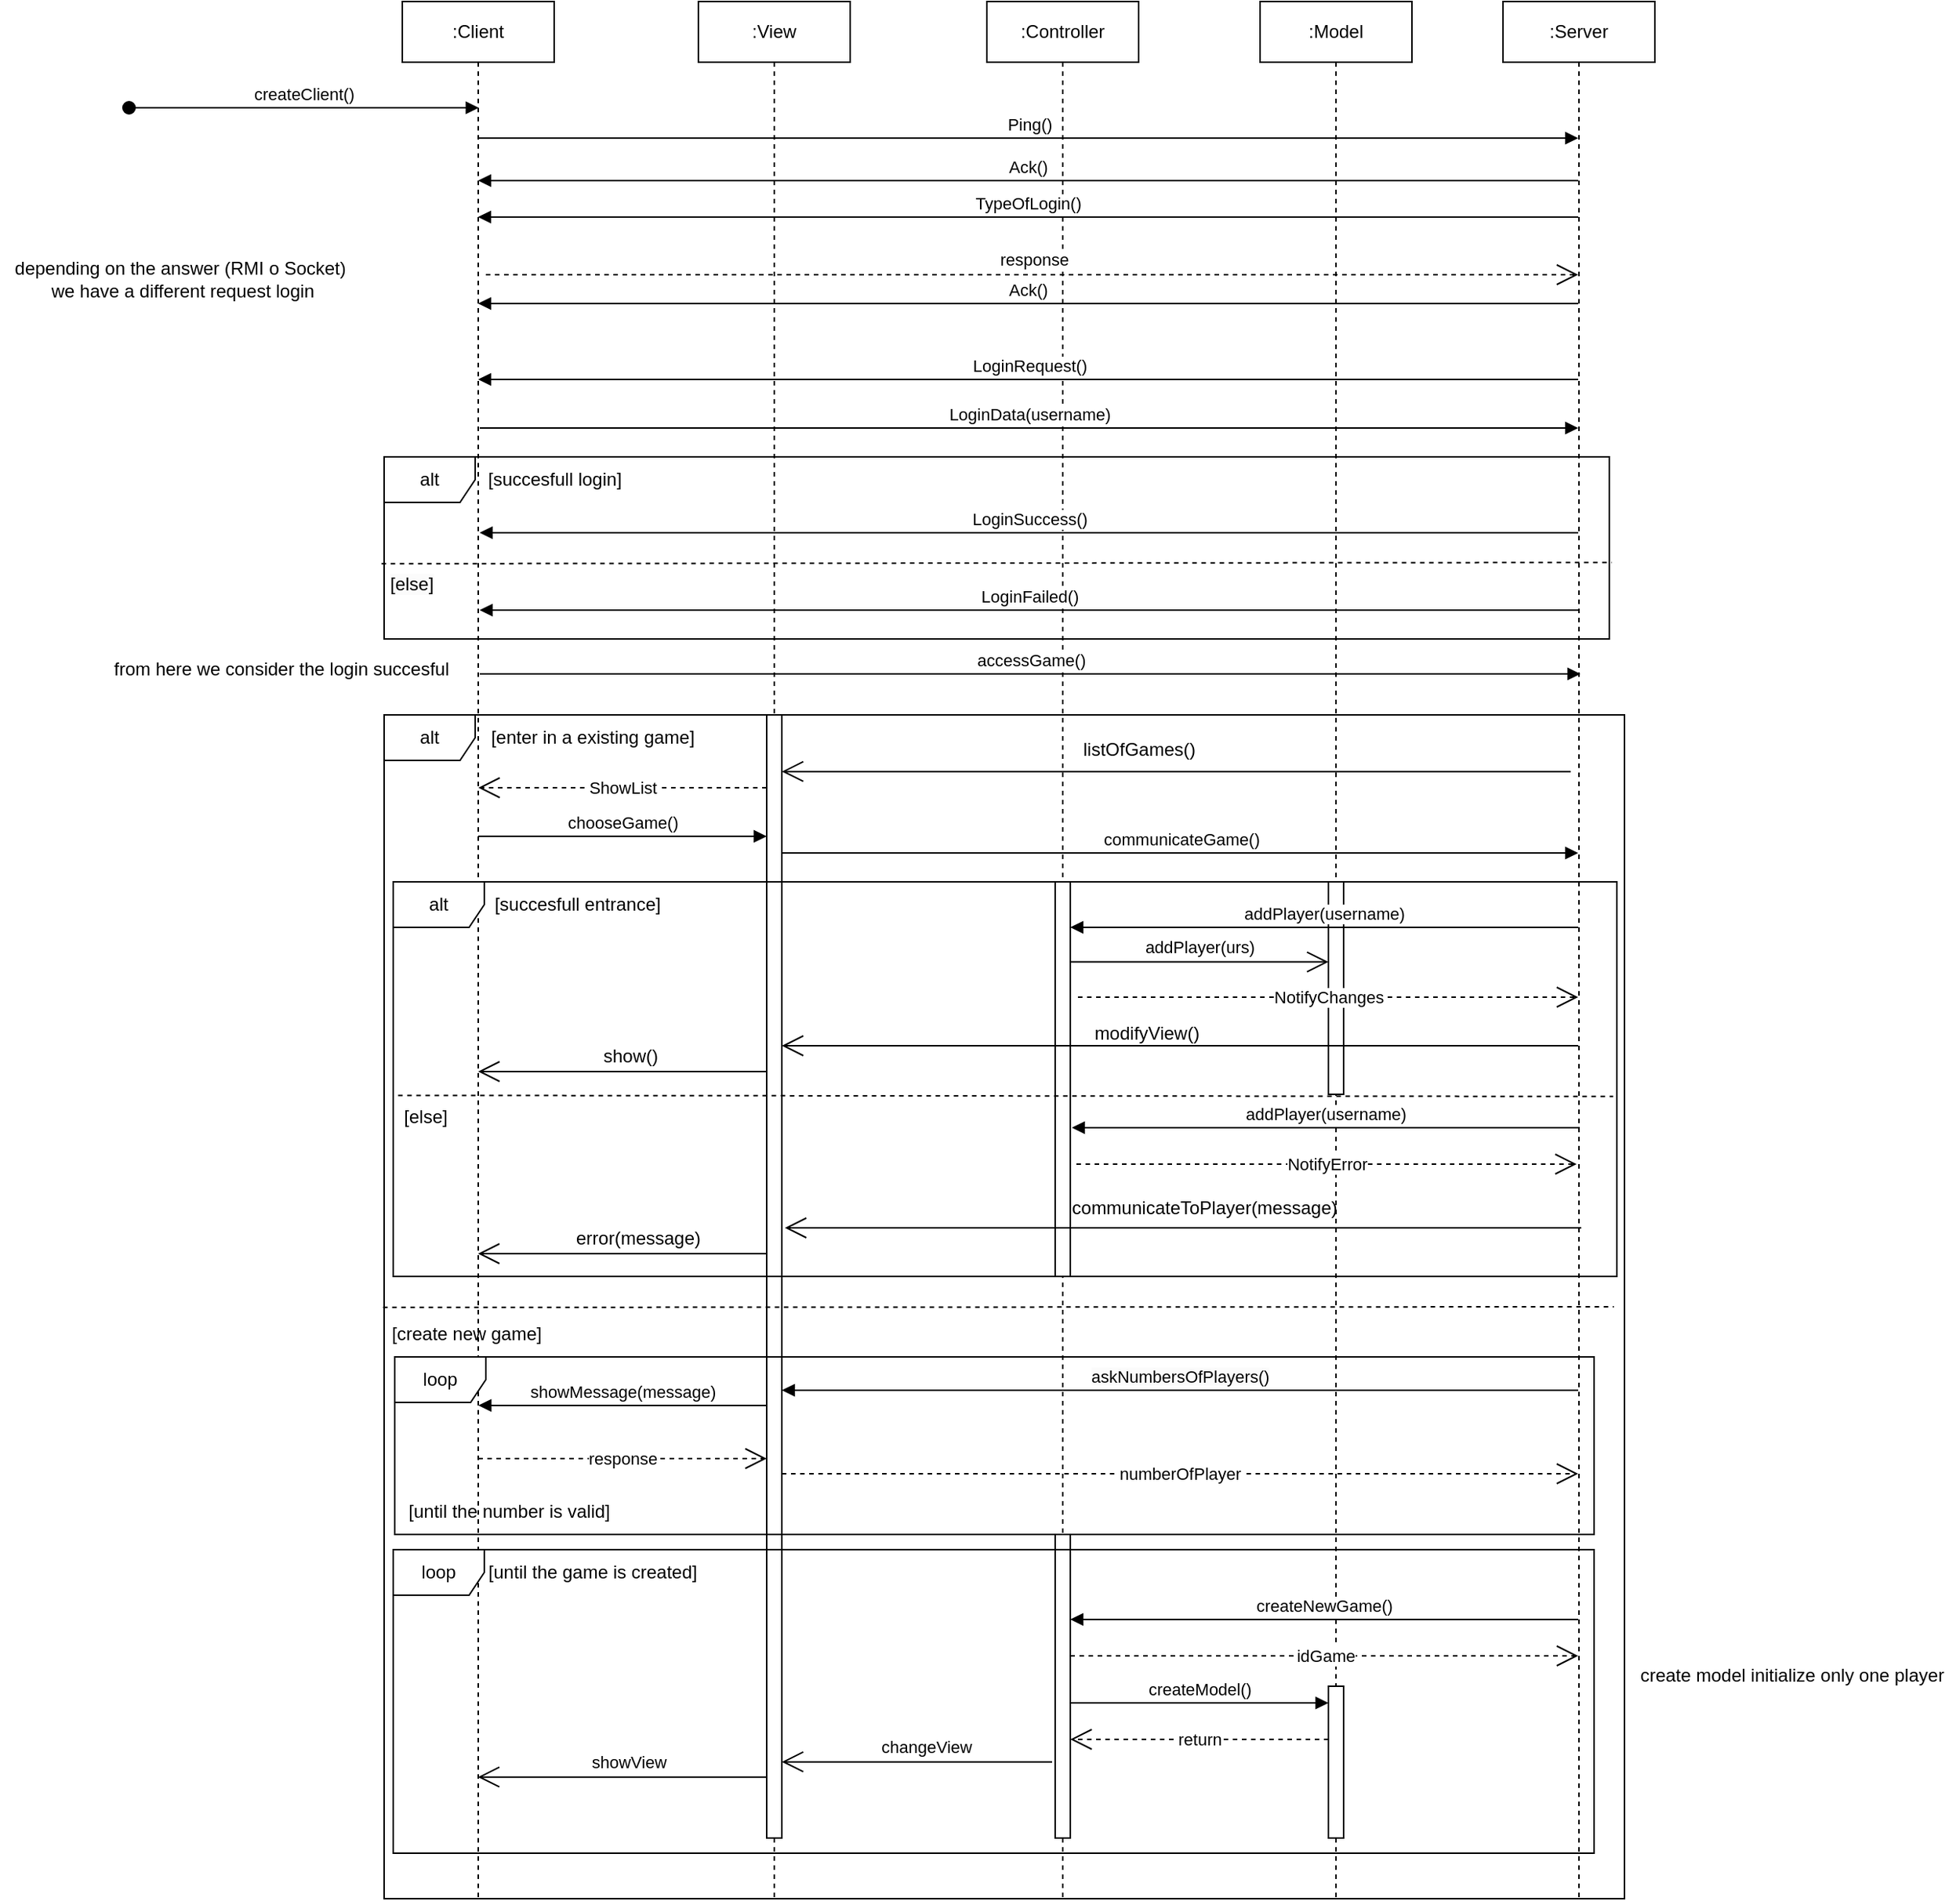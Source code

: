 <mxfile version="26.1.1">
  <diagram name="Page-1" id="2YBvvXClWsGukQMizWep">
    <mxGraphModel dx="2252" dy="1192" grid="1" gridSize="10" guides="1" tooltips="1" connect="1" arrows="1" fold="1" page="1" pageScale="1" pageWidth="850" pageHeight="1100" math="0" shadow="0">
      <root>
        <mxCell id="0" />
        <mxCell id="1" parent="0" />
        <mxCell id="rBuW9H_jq5mMNheMzDFq-9" value=":View&lt;span style=&quot;color: rgba(0, 0, 0, 0); font-family: monospace; font-size: 0px; text-align: start; text-wrap-mode: nowrap;&quot;&gt;%3CmxGraphModel%3E%3Croot%3E%3CmxCell%20id%3D%220%22%2F%3E%3CmxCell%20id%3D%221%22%20parent%3D%220%22%2F%3E%3CmxCell%20id%3D%222%22%20value%3D%22%3AObject%22%20style%3D%22shape%3DumlLifeline%3Bperimeter%3DlifelinePerimeter%3BwhiteSpace%3Dwrap%3Bhtml%3D1%3Bcontainer%3D0%3BdropTarget%3D0%3Bcollapsible%3D0%3BrecursiveResize%3D0%3BoutlineConnect%3D0%3BportConstraint%3Deastwest%3BnewEdgeStyle%3D%7B%26quot%3BedgeStyle%26quot%3B%3A%26quot%3BelbowEdgeStyle%26quot%3B%2C%26quot%3Belbow%26quot%3B%3A%26quot%3Bvertical%26quot%3B%2C%26quot%3Bcurved%26quot%3B%3A0%2C%26quot%3Brounded%26quot%3B%3A0%7D%3B%22%20vertex%3D%221%22%20parent%3D%221%22%3E%3CmxGeometry%20x%3D%22370%22%20y%3D%22120%22%20width%3D%22100%22%20height%3D%22300%22%20as%3D%22geometry%22%2F%3E%3C%2FmxCell%3E%3CmxCell%20id%3D%223%22%20value%3D%22%22%20style%3D%22html%3D1%3Bpoints%3D%5B%5D%3Bperimeter%3DorthogonalPerimeter%3BoutlineConnect%3D0%3BtargetShapes%3DumlLifeline%3BportConstraint%3Deastwest%3BnewEdgeStyle%3D%7B%26quot%3BedgeStyle%26quot%3B%3A%26quot%3BelbowEdgeStyle%26quot%3B%2C%26quot%3Belbow%26quot%3B%3A%26quot%3Bvertical%26quot%3B%2C%26quot%3Bcurved%26quot%3B%3A0%2C%26quot%3Brounded%26quot%3B%3A0%7D%3B%22%20vertex%3D%221%22%20parent%3D%222%22%3E%3CmxGeometry%20x%3D%2245%22%20y%3D%2270%22%20width%3D%2210%22%20height%3D%22190%22%20as%3D%22geometry%22%2F%3E%3C%2FmxCell%3E%3CmxCell%20id%3D%224%22%20value%3D%22dispatch%22%20style%3D%22html%3D1%3BverticalAlign%3Dbottom%3BstartArrow%3Doval%3BendArrow%3Dblock%3BstartSize%3D8%3BedgeStyle%3DelbowEdgeStyle%3Belbow%3Dvertical%3Bcurved%3D0%3Brounded%3D0%3B%22%20edge%3D%221%22%20parent%3D%222%22%20target%3D%223%22%3E%3CmxGeometry%20relative%3D%221%22%20as%3D%22geometry%22%3E%3CmxPoint%20x%3D%22-15%22%20y%3D%2270%22%20as%3D%22sourcePoint%22%2F%3E%3C%2FmxGeometry%3E%3C%2FmxCell%3E%3CmxCell%20id%3D%225%22%20value%3D%22%22%20style%3D%22html%3D1%3Bpoints%3D%5B%5D%3Bperimeter%3DorthogonalPerimeter%3BoutlineConnect%3D0%3BtargetShapes%3DumlLifeline%3BportConstraint%3Deastwest%3BnewEdgeStyle%3D%7B%26quot%3BedgeStyle%26quot%3B%3A%26quot%3BelbowEdgeStyle%26quot%3B%2C%26quot%3Belbow%26quot%3B%3A%26quot%3Bvertical%26quot%3B%2C%26quot%3Bcurved%26quot%3B%3A0%2C%26quot%3Brounded%26quot%3B%3A0%7D%3B%22%20vertex%3D%221%22%20parent%3D%222%22%3E%3CmxGeometry%20x%3D%2250%22%20y%3D%22120%22%20width%3D%2210%22%20height%3D%2280%22%20as%3D%22geometry%22%2F%3E%3C%2FmxCell%3E%3C%2Froot%3E%3C%2FmxGraphModel%3E&lt;/span&gt;" style="shape=umlLifeline;perimeter=lifelinePerimeter;whiteSpace=wrap;html=1;container=1;dropTarget=0;collapsible=0;recursiveResize=0;outlineConnect=0;portConstraint=eastwest;newEdgeStyle={&quot;curved&quot;:0,&quot;rounded&quot;:0};" parent="1" vertex="1">
          <mxGeometry x="570" y="110" width="100" height="1250" as="geometry" />
        </mxCell>
        <mxCell id="rBuW9H_jq5mMNheMzDFq-10" value=":Controller" style="shape=umlLifeline;perimeter=lifelinePerimeter;whiteSpace=wrap;html=1;container=1;dropTarget=0;collapsible=0;recursiveResize=0;outlineConnect=0;portConstraint=eastwest;newEdgeStyle={&quot;curved&quot;:0,&quot;rounded&quot;:0};" parent="1" vertex="1">
          <mxGeometry x="760" y="110" width="100" height="1250" as="geometry" />
        </mxCell>
        <mxCell id="rBuW9H_jq5mMNheMzDFq-12" value=":Model" style="shape=umlLifeline;perimeter=lifelinePerimeter;whiteSpace=wrap;html=1;container=1;dropTarget=0;collapsible=0;recursiveResize=0;outlineConnect=0;portConstraint=eastwest;newEdgeStyle={&quot;curved&quot;:0,&quot;rounded&quot;:0};" parent="1" vertex="1">
          <mxGeometry x="940" y="110" width="100" height="1250" as="geometry" />
        </mxCell>
        <mxCell id="uLrYTXcCRGbgXtRRE7eR-38" value="" style="html=1;points=[[0,0,0,0,5],[0,1,0,0,-5],[1,0,0,0,5],[1,1,0,0,-5]];perimeter=orthogonalPerimeter;outlineConnect=0;targetShapes=umlLifeline;portConstraint=eastwest;newEdgeStyle={&quot;curved&quot;:0,&quot;rounded&quot;:0};" vertex="1" parent="rBuW9H_jq5mMNheMzDFq-12">
          <mxGeometry x="45" y="580" width="10" height="140" as="geometry" />
        </mxCell>
        <mxCell id="uLrYTXcCRGbgXtRRE7eR-82" value="" style="html=1;points=[[0,0,0,0,5],[0,1,0,0,-5],[1,0,0,0,5],[1,1,0,0,-5]];perimeter=orthogonalPerimeter;outlineConnect=0;targetShapes=umlLifeline;portConstraint=eastwest;newEdgeStyle={&quot;curved&quot;:0,&quot;rounded&quot;:0};" vertex="1" parent="rBuW9H_jq5mMNheMzDFq-12">
          <mxGeometry x="45" y="1110" width="10" height="100" as="geometry" />
        </mxCell>
        <mxCell id="rBuW9H_jq5mMNheMzDFq-13" value="createClient()" style="html=1;verticalAlign=bottom;startArrow=oval;startFill=1;endArrow=block;startSize=8;curved=0;rounded=0;" parent="1" edge="1">
          <mxGeometry x="-0.001" width="60" relative="1" as="geometry">
            <mxPoint x="194.997" y="180" as="sourcePoint" />
            <mxPoint x="425.33" y="180" as="targetPoint" />
            <mxPoint as="offset" />
          </mxGeometry>
        </mxCell>
        <mxCell id="uLrYTXcCRGbgXtRRE7eR-1" value=":Server" style="shape=umlLifeline;perimeter=lifelinePerimeter;whiteSpace=wrap;html=1;container=1;dropTarget=0;collapsible=0;recursiveResize=0;outlineConnect=0;portConstraint=eastwest;newEdgeStyle={&quot;curved&quot;:0,&quot;rounded&quot;:0};" vertex="1" parent="1">
          <mxGeometry x="1100" y="110" width="100" height="1250" as="geometry" />
        </mxCell>
        <mxCell id="uLrYTXcCRGbgXtRRE7eR-2" value=":Client" style="shape=umlLifeline;perimeter=lifelinePerimeter;whiteSpace=wrap;html=1;container=1;dropTarget=0;collapsible=0;recursiveResize=0;outlineConnect=0;portConstraint=eastwest;newEdgeStyle={&quot;curved&quot;:0,&quot;rounded&quot;:0};" vertex="1" parent="1">
          <mxGeometry x="375" y="110" width="100" height="1250" as="geometry" />
        </mxCell>
        <mxCell id="uLrYTXcCRGbgXtRRE7eR-3" value="Ping()" style="html=1;verticalAlign=bottom;endArrow=block;curved=0;rounded=0;" edge="1" parent="1" target="uLrYTXcCRGbgXtRRE7eR-1">
          <mxGeometry width="80" relative="1" as="geometry">
            <mxPoint x="425" y="200" as="sourcePoint" />
            <mxPoint x="649.5" y="200" as="targetPoint" />
          </mxGeometry>
        </mxCell>
        <mxCell id="uLrYTXcCRGbgXtRRE7eR-5" value="Ack()" style="html=1;verticalAlign=bottom;endArrow=block;curved=0;rounded=0;" edge="1" parent="1" source="uLrYTXcCRGbgXtRRE7eR-1">
          <mxGeometry width="80" relative="1" as="geometry">
            <mxPoint x="649.5" y="228.0" as="sourcePoint" />
            <mxPoint x="424.944" y="228.0" as="targetPoint" />
          </mxGeometry>
        </mxCell>
        <mxCell id="uLrYTXcCRGbgXtRRE7eR-6" value="LoginRequest()" style="html=1;verticalAlign=bottom;endArrow=block;curved=0;rounded=0;" edge="1" parent="1" source="uLrYTXcCRGbgXtRRE7eR-1">
          <mxGeometry x="-0.001" width="80" relative="1" as="geometry">
            <mxPoint x="649.5" y="359.0" as="sourcePoint" />
            <mxPoint x="424.944" y="359.0" as="targetPoint" />
            <mxPoint as="offset" />
          </mxGeometry>
        </mxCell>
        <mxCell id="uLrYTXcCRGbgXtRRE7eR-8" value="TypeOfLogin()" style="html=1;verticalAlign=bottom;endArrow=block;curved=0;rounded=0;" edge="1" parent="1" source="uLrYTXcCRGbgXtRRE7eR-1">
          <mxGeometry width="80" relative="1" as="geometry">
            <mxPoint x="649.5" y="252" as="sourcePoint" />
            <mxPoint x="424.875" y="252" as="targetPoint" />
          </mxGeometry>
        </mxCell>
        <mxCell id="uLrYTXcCRGbgXtRRE7eR-9" value="response" style="endArrow=open;endSize=12;dashed=1;html=1;rounded=0;" edge="1" parent="1" target="uLrYTXcCRGbgXtRRE7eR-1">
          <mxGeometry x="0.002" y="10" width="160" relative="1" as="geometry">
            <mxPoint x="430" y="290" as="sourcePoint" />
            <mxPoint x="590" y="290" as="targetPoint" />
            <mxPoint as="offset" />
          </mxGeometry>
        </mxCell>
        <mxCell id="uLrYTXcCRGbgXtRRE7eR-11" value="depending on the answer (RMI o Socket)&amp;nbsp;&lt;div&gt;we have a different request login&lt;/div&gt;" style="text;html=1;align=center;verticalAlign=middle;resizable=0;points=[];autosize=1;strokeColor=none;fillColor=none;" vertex="1" parent="1">
          <mxGeometry x="110" y="273" width="240" height="40" as="geometry" />
        </mxCell>
        <mxCell id="uLrYTXcCRGbgXtRRE7eR-12" value="Ack()" style="html=1;verticalAlign=bottom;endArrow=block;curved=0;rounded=0;" edge="1" parent="1" source="uLrYTXcCRGbgXtRRE7eR-1">
          <mxGeometry width="80" relative="1" as="geometry">
            <mxPoint x="649.5" y="309.0" as="sourcePoint" />
            <mxPoint x="424.944" y="309.0" as="targetPoint" />
          </mxGeometry>
        </mxCell>
        <mxCell id="uLrYTXcCRGbgXtRRE7eR-13" value="LoginData(username)" style="html=1;verticalAlign=bottom;endArrow=block;curved=0;rounded=0;" edge="1" parent="1" target="uLrYTXcCRGbgXtRRE7eR-1">
          <mxGeometry width="80" relative="1" as="geometry">
            <mxPoint x="426" y="391" as="sourcePoint" />
            <mxPoint x="650.5" y="391" as="targetPoint" />
          </mxGeometry>
        </mxCell>
        <mxCell id="uLrYTXcCRGbgXtRRE7eR-14" value="alt" style="shape=umlFrame;whiteSpace=wrap;html=1;pointerEvents=0;" vertex="1" parent="1">
          <mxGeometry x="363" y="410" width="807" height="120" as="geometry" />
        </mxCell>
        <mxCell id="uLrYTXcCRGbgXtRRE7eR-15" value="[succesfull login]" style="text;html=1;align=center;verticalAlign=middle;resizable=0;points=[];autosize=1;strokeColor=none;fillColor=none;" vertex="1" parent="1">
          <mxGeometry x="420" y="410" width="110" height="30" as="geometry" />
        </mxCell>
        <mxCell id="uLrYTXcCRGbgXtRRE7eR-16" value="LoginSuccess()" style="html=1;verticalAlign=bottom;endArrow=block;curved=0;rounded=0;" edge="1" parent="1" source="uLrYTXcCRGbgXtRRE7eR-1">
          <mxGeometry x="-0.001" width="80" relative="1" as="geometry">
            <mxPoint x="650.5" y="460.0" as="sourcePoint" />
            <mxPoint x="425.944" y="460.0" as="targetPoint" />
            <mxPoint as="offset" />
          </mxGeometry>
        </mxCell>
        <mxCell id="uLrYTXcCRGbgXtRRE7eR-20" value="" style="endArrow=none;dashed=1;html=1;rounded=0;exitX=-0.005;exitY=0.382;exitDx=0;exitDy=0;exitPerimeter=0;entryX=1.002;entryY=0.58;entryDx=0;entryDy=0;entryPerimeter=0;" edge="1" parent="1" target="uLrYTXcCRGbgXtRRE7eR-14">
          <mxGeometry width="50" height="50" relative="1" as="geometry">
            <mxPoint x="361.3" y="480.4" as="sourcePoint" />
            <mxPoint x="701.3" y="479" as="targetPoint" />
          </mxGeometry>
        </mxCell>
        <mxCell id="uLrYTXcCRGbgXtRRE7eR-21" value="&lt;span style=&quot;color: rgb(0, 0, 0); font-family: Helvetica; font-size: 12px; font-style: normal; font-variant-ligatures: normal; font-variant-caps: normal; font-weight: 400; letter-spacing: normal; orphans: 2; text-align: center; text-indent: 0px; text-transform: none; widows: 2; word-spacing: 0px; -webkit-text-stroke-width: 0px; white-space: nowrap; background-color: rgb(251, 251, 251); text-decoration-thickness: initial; text-decoration-style: initial; text-decoration-color: initial; float: none; display: inline !important;&quot;&gt;[else]&lt;/span&gt;" style="text;whiteSpace=wrap;html=1;" vertex="1" parent="1">
          <mxGeometry x="365" y="480" width="120" height="40" as="geometry" />
        </mxCell>
        <mxCell id="uLrYTXcCRGbgXtRRE7eR-22" value="LoginFailed()" style="html=1;verticalAlign=bottom;endArrow=block;curved=0;rounded=0;" edge="1" parent="1" source="uLrYTXcCRGbgXtRRE7eR-1">
          <mxGeometry x="-0.001" width="80" relative="1" as="geometry">
            <mxPoint x="650.5" y="511.0" as="sourcePoint" />
            <mxPoint x="425.944" y="511.0" as="targetPoint" />
            <mxPoint as="offset" />
          </mxGeometry>
        </mxCell>
        <mxCell id="uLrYTXcCRGbgXtRRE7eR-23" value="from here we consider the login succesful" style="text;html=1;align=center;verticalAlign=middle;resizable=0;points=[];autosize=1;strokeColor=none;fillColor=none;" vertex="1" parent="1">
          <mxGeometry x="175" y="535" width="240" height="30" as="geometry" />
        </mxCell>
        <mxCell id="uLrYTXcCRGbgXtRRE7eR-25" value="alt" style="shape=umlFrame;whiteSpace=wrap;html=1;pointerEvents=0;" vertex="1" parent="1">
          <mxGeometry x="363" y="580" width="817" height="780" as="geometry" />
        </mxCell>
        <mxCell id="uLrYTXcCRGbgXtRRE7eR-26" value="[enter in a existing game]" style="text;html=1;align=center;verticalAlign=middle;resizable=0;points=[];autosize=1;strokeColor=none;fillColor=none;" vertex="1" parent="1">
          <mxGeometry x="420" y="580" width="160" height="30" as="geometry" />
        </mxCell>
        <mxCell id="uLrYTXcCRGbgXtRRE7eR-27" value="accessGame()" style="html=1;verticalAlign=bottom;endArrow=block;curved=0;rounded=0;" edge="1" parent="1">
          <mxGeometry width="80" relative="1" as="geometry">
            <mxPoint x="426" y="553" as="sourcePoint" />
            <mxPoint x="1151" y="553" as="targetPoint" />
          </mxGeometry>
        </mxCell>
        <mxCell id="uLrYTXcCRGbgXtRRE7eR-29" value="" style="endArrow=open;endFill=1;endSize=12;html=1;rounded=0;" edge="1" parent="1" target="uLrYTXcCRGbgXtRRE7eR-31">
          <mxGeometry width="160" relative="1" as="geometry">
            <mxPoint x="1144.61" y="617.33" as="sourcePoint" />
            <mxPoint x="615.004" y="617.33" as="targetPoint" />
          </mxGeometry>
        </mxCell>
        <mxCell id="uLrYTXcCRGbgXtRRE7eR-30" value="listOfGames()" style="text;html=1;align=center;verticalAlign=middle;resizable=0;points=[];autosize=1;strokeColor=none;fillColor=none;" vertex="1" parent="1">
          <mxGeometry x="810" y="588" width="100" height="30" as="geometry" />
        </mxCell>
        <mxCell id="uLrYTXcCRGbgXtRRE7eR-31" value="" style="html=1;points=[[0,0,0,0,5],[0,1,0,0,-5],[1,0,0,0,5],[1,1,0,0,-5]];perimeter=orthogonalPerimeter;outlineConnect=0;targetShapes=umlLifeline;portConstraint=eastwest;newEdgeStyle={&quot;curved&quot;:0,&quot;rounded&quot;:0};" vertex="1" parent="1">
          <mxGeometry x="615" y="580" width="10" height="740" as="geometry" />
        </mxCell>
        <mxCell id="uLrYTXcCRGbgXtRRE7eR-33" value="ShowList" style="endArrow=open;endSize=12;dashed=1;html=1;rounded=0;" edge="1" parent="1" source="uLrYTXcCRGbgXtRRE7eR-31">
          <mxGeometry width="160" relative="1" as="geometry">
            <mxPoint x="470" y="628" as="sourcePoint" />
            <mxPoint x="425.065" y="628" as="targetPoint" />
          </mxGeometry>
        </mxCell>
        <mxCell id="uLrYTXcCRGbgXtRRE7eR-34" value="chooseGame()" style="html=1;verticalAlign=bottom;endArrow=block;curved=0;rounded=0;" edge="1" parent="1">
          <mxGeometry width="80" relative="1" as="geometry">
            <mxPoint x="425.024" y="660" as="sourcePoint" />
            <mxPoint x="615" y="660" as="targetPoint" />
          </mxGeometry>
        </mxCell>
        <mxCell id="uLrYTXcCRGbgXtRRE7eR-35" value="communicateGame()" style="html=1;verticalAlign=bottom;endArrow=block;curved=0;rounded=0;" edge="1" parent="1">
          <mxGeometry width="80" relative="1" as="geometry">
            <mxPoint x="625" y="671" as="sourcePoint" />
            <mxPoint x="1149.5" y="671" as="targetPoint" />
          </mxGeometry>
        </mxCell>
        <mxCell id="uLrYTXcCRGbgXtRRE7eR-36" value="alt" style="shape=umlFrame;whiteSpace=wrap;html=1;pointerEvents=0;" vertex="1" parent="1">
          <mxGeometry x="369" y="690" width="806" height="260" as="geometry" />
        </mxCell>
        <mxCell id="uLrYTXcCRGbgXtRRE7eR-37" value="[succesfull entrance]" style="text;html=1;align=center;verticalAlign=middle;resizable=0;points=[];autosize=1;strokeColor=none;fillColor=none;" vertex="1" parent="1">
          <mxGeometry x="425" y="690" width="130" height="30" as="geometry" />
        </mxCell>
        <mxCell id="uLrYTXcCRGbgXtRRE7eR-39" value="addPlayer(username)" style="html=1;verticalAlign=bottom;endArrow=block;curved=0;rounded=0;" edge="1" parent="1" target="uLrYTXcCRGbgXtRRE7eR-41">
          <mxGeometry width="80" relative="1" as="geometry">
            <mxPoint x="1149.5" y="720" as="sourcePoint" />
            <mxPoint x="995" y="720" as="targetPoint" />
          </mxGeometry>
        </mxCell>
        <mxCell id="uLrYTXcCRGbgXtRRE7eR-41" value="" style="html=1;points=[[0,0,0,0,5],[0,1,0,0,-5],[1,0,0,0,5],[1,1,0,0,-5]];perimeter=orthogonalPerimeter;outlineConnect=0;targetShapes=umlLifeline;portConstraint=eastwest;newEdgeStyle={&quot;curved&quot;:0,&quot;rounded&quot;:0};" vertex="1" parent="1">
          <mxGeometry x="805" y="690" width="10" height="260" as="geometry" />
        </mxCell>
        <mxCell id="uLrYTXcCRGbgXtRRE7eR-43" value="" style="endArrow=open;endFill=1;endSize=12;html=1;rounded=0;" edge="1" parent="1">
          <mxGeometry width="160" relative="1" as="geometry">
            <mxPoint x="815" y="742.8" as="sourcePoint" />
            <mxPoint x="985" y="742.8" as="targetPoint" />
          </mxGeometry>
        </mxCell>
        <mxCell id="uLrYTXcCRGbgXtRRE7eR-44" value="&lt;font style=&quot;font-size: 11px;&quot;&gt;addPlayer(urs)&lt;/font&gt;" style="text;html=1;align=center;verticalAlign=middle;resizable=0;points=[];autosize=1;strokeColor=none;fillColor=none;" vertex="1" parent="1">
          <mxGeometry x="850" y="718" width="100" height="30" as="geometry" />
        </mxCell>
        <mxCell id="uLrYTXcCRGbgXtRRE7eR-45" value="NotifyChanges" style="endArrow=open;endSize=12;dashed=1;html=1;rounded=0;" edge="1" parent="1">
          <mxGeometry width="160" relative="1" as="geometry">
            <mxPoint x="820" y="766" as="sourcePoint" />
            <mxPoint x="1149.5" y="766" as="targetPoint" />
          </mxGeometry>
        </mxCell>
        <mxCell id="uLrYTXcCRGbgXtRRE7eR-46" value="" style="endArrow=open;endFill=1;endSize=12;html=1;rounded=0;" edge="1" parent="1">
          <mxGeometry width="160" relative="1" as="geometry">
            <mxPoint x="1149.5" y="798" as="sourcePoint" />
            <mxPoint x="625.0" y="798" as="targetPoint" />
          </mxGeometry>
        </mxCell>
        <mxCell id="uLrYTXcCRGbgXtRRE7eR-47" value="modifyView()" style="text;html=1;align=center;verticalAlign=middle;resizable=0;points=[];autosize=1;strokeColor=none;fillColor=none;" vertex="1" parent="1">
          <mxGeometry x="820" y="775" width="90" height="30" as="geometry" />
        </mxCell>
        <mxCell id="uLrYTXcCRGbgXtRRE7eR-48" value="" style="endArrow=open;endFill=1;endSize=12;html=1;rounded=0;" edge="1" parent="1">
          <mxGeometry width="160" relative="1" as="geometry">
            <mxPoint x="615.0" y="815" as="sourcePoint" />
            <mxPoint x="424.959" y="815" as="targetPoint" />
          </mxGeometry>
        </mxCell>
        <mxCell id="uLrYTXcCRGbgXtRRE7eR-49" value="show()" style="text;html=1;align=center;verticalAlign=middle;resizable=0;points=[];autosize=1;strokeColor=none;fillColor=none;" vertex="1" parent="1">
          <mxGeometry x="495" y="790" width="60" height="30" as="geometry" />
        </mxCell>
        <mxCell id="uLrYTXcCRGbgXtRRE7eR-50" value="" style="endArrow=none;dashed=1;html=1;rounded=0;exitX=0.004;exitY=0.458;exitDx=0;exitDy=0;exitPerimeter=0;entryX=0.997;entryY=0.46;entryDx=0;entryDy=0;entryPerimeter=0;" edge="1" parent="1">
          <mxGeometry width="50" height="50" relative="1" as="geometry">
            <mxPoint x="372.224" y="830.72" as="sourcePoint" />
            <mxPoint x="1172.582" y="831.4" as="targetPoint" />
          </mxGeometry>
        </mxCell>
        <mxCell id="uLrYTXcCRGbgXtRRE7eR-51" value="[else]" style="text;html=1;align=center;verticalAlign=middle;resizable=0;points=[];autosize=1;strokeColor=none;fillColor=none;" vertex="1" parent="1">
          <mxGeometry x="365" y="830" width="50" height="30" as="geometry" />
        </mxCell>
        <mxCell id="uLrYTXcCRGbgXtRRE7eR-52" value="addPlayer(username)" style="html=1;verticalAlign=bottom;endArrow=block;curved=0;rounded=0;" edge="1" parent="1">
          <mxGeometry width="80" relative="1" as="geometry">
            <mxPoint x="1150.5" y="852" as="sourcePoint" />
            <mxPoint x="816" y="852" as="targetPoint" />
          </mxGeometry>
        </mxCell>
        <mxCell id="uLrYTXcCRGbgXtRRE7eR-54" value="NotifyError" style="endArrow=open;endSize=12;dashed=1;html=1;rounded=0;" edge="1" parent="1">
          <mxGeometry width="160" relative="1" as="geometry">
            <mxPoint x="819" y="876" as="sourcePoint" />
            <mxPoint x="1148.5" y="876" as="targetPoint" />
          </mxGeometry>
        </mxCell>
        <mxCell id="uLrYTXcCRGbgXtRRE7eR-55" value="" style="endArrow=open;endFill=1;endSize=12;html=1;rounded=0;" edge="1" parent="1">
          <mxGeometry width="160" relative="1" as="geometry">
            <mxPoint x="1151.5" y="918" as="sourcePoint" />
            <mxPoint x="627.0" y="918" as="targetPoint" />
          </mxGeometry>
        </mxCell>
        <mxCell id="uLrYTXcCRGbgXtRRE7eR-56" value="communicateToPlayer(message)" style="text;html=1;align=center;verticalAlign=middle;resizable=0;points=[];autosize=1;strokeColor=none;fillColor=none;" vertex="1" parent="1">
          <mxGeometry x="803" y="890" width="200" height="30" as="geometry" />
        </mxCell>
        <mxCell id="uLrYTXcCRGbgXtRRE7eR-57" value="" style="endArrow=open;endFill=1;endSize=12;html=1;rounded=0;" edge="1" parent="1">
          <mxGeometry width="160" relative="1" as="geometry">
            <mxPoint x="615" y="935" as="sourcePoint" />
            <mxPoint x="424.875" y="935" as="targetPoint" />
          </mxGeometry>
        </mxCell>
        <mxCell id="uLrYTXcCRGbgXtRRE7eR-58" value="error(message)" style="text;html=1;align=center;verticalAlign=middle;resizable=0;points=[];autosize=1;strokeColor=none;fillColor=none;" vertex="1" parent="1">
          <mxGeometry x="475" y="910" width="110" height="30" as="geometry" />
        </mxCell>
        <mxCell id="uLrYTXcCRGbgXtRRE7eR-61" value="" style="endArrow=none;dashed=1;html=1;rounded=0;exitX=-0.005;exitY=0.382;exitDx=0;exitDy=0;exitPerimeter=0;entryX=1.002;entryY=0.58;entryDx=0;entryDy=0;entryPerimeter=0;" edge="1" parent="1">
          <mxGeometry width="50" height="50" relative="1" as="geometry">
            <mxPoint x="362.3" y="970.4" as="sourcePoint" />
            <mxPoint x="1173" y="970" as="targetPoint" />
          </mxGeometry>
        </mxCell>
        <mxCell id="uLrYTXcCRGbgXtRRE7eR-62" value="[create new game]" style="text;html=1;align=center;verticalAlign=middle;resizable=0;points=[];autosize=1;strokeColor=none;fillColor=none;" vertex="1" parent="1">
          <mxGeometry x="357" y="973" width="120" height="30" as="geometry" />
        </mxCell>
        <mxCell id="uLrYTXcCRGbgXtRRE7eR-70" value="&lt;span style=&quot;background-color: rgb(251, 251, 251);&quot;&gt;&lt;font style=&quot;font-size: 11px;&quot;&gt;askNumbersOfPlayers()&lt;/font&gt;&lt;/span&gt;" style="html=1;verticalAlign=bottom;endArrow=block;curved=0;rounded=0;" edge="1" parent="1">
          <mxGeometry width="80" relative="1" as="geometry">
            <mxPoint x="1149.5" y="1025" as="sourcePoint" />
            <mxPoint x="625" y="1025" as="targetPoint" />
          </mxGeometry>
        </mxCell>
        <mxCell id="uLrYTXcCRGbgXtRRE7eR-72" value="showMessage(message)" style="html=1;verticalAlign=bottom;endArrow=block;curved=0;rounded=0;" edge="1" parent="1">
          <mxGeometry width="80" relative="1" as="geometry">
            <mxPoint x="615" y="1035" as="sourcePoint" />
            <mxPoint x="425.123" y="1035" as="targetPoint" />
          </mxGeometry>
        </mxCell>
        <mxCell id="uLrYTXcCRGbgXtRRE7eR-74" value="response" style="endArrow=open;endSize=12;dashed=1;html=1;rounded=0;" edge="1" parent="1" target="uLrYTXcCRGbgXtRRE7eR-31">
          <mxGeometry width="160" relative="1" as="geometry">
            <mxPoint x="425" y="1070" as="sourcePoint" />
            <mxPoint x="585" y="1070" as="targetPoint" />
          </mxGeometry>
        </mxCell>
        <mxCell id="uLrYTXcCRGbgXtRRE7eR-75" value="loop" style="shape=umlFrame;whiteSpace=wrap;html=1;pointerEvents=0;" vertex="1" parent="1">
          <mxGeometry x="370" y="1003" width="790" height="117" as="geometry" />
        </mxCell>
        <mxCell id="uLrYTXcCRGbgXtRRE7eR-77" value="numberOfPlayer" style="endArrow=open;endSize=12;dashed=1;html=1;rounded=0;" edge="1" parent="1" target="uLrYTXcCRGbgXtRRE7eR-1">
          <mxGeometry x="-0.001" width="160" relative="1" as="geometry">
            <mxPoint x="625" y="1080" as="sourcePoint" />
            <mxPoint x="785" y="1080" as="targetPoint" />
            <mxPoint as="offset" />
          </mxGeometry>
        </mxCell>
        <mxCell id="uLrYTXcCRGbgXtRRE7eR-78" value="[until the number is valid]" style="text;html=1;align=center;verticalAlign=middle;resizable=0;points=[];autosize=1;strokeColor=none;fillColor=none;" vertex="1" parent="1">
          <mxGeometry x="365" y="1090" width="160" height="30" as="geometry" />
        </mxCell>
        <mxCell id="uLrYTXcCRGbgXtRRE7eR-79" value="" style="html=1;points=[[0,0,0,0,5],[0,1,0,0,-5],[1,0,0,0,5],[1,1,0,0,-5]];perimeter=orthogonalPerimeter;outlineConnect=0;targetShapes=umlLifeline;portConstraint=eastwest;newEdgeStyle={&quot;curved&quot;:0,&quot;rounded&quot;:0};" vertex="1" parent="1">
          <mxGeometry x="805" y="1120" width="10" height="200" as="geometry" />
        </mxCell>
        <mxCell id="uLrYTXcCRGbgXtRRE7eR-80" value="createNewGame()" style="html=1;verticalAlign=bottom;endArrow=block;curved=0;rounded=0;" edge="1" parent="1">
          <mxGeometry width="80" relative="1" as="geometry">
            <mxPoint x="1149.5" y="1176" as="sourcePoint" />
            <mxPoint x="815" y="1176" as="targetPoint" />
          </mxGeometry>
        </mxCell>
        <mxCell id="uLrYTXcCRGbgXtRRE7eR-81" value="idGame" style="endArrow=open;endSize=12;dashed=1;html=1;rounded=0;" edge="1" parent="1">
          <mxGeometry x="0.0" width="160" relative="1" as="geometry">
            <mxPoint x="815" y="1200" as="sourcePoint" />
            <mxPoint x="1149.5" y="1200.0" as="targetPoint" />
            <mxPoint as="offset" />
          </mxGeometry>
        </mxCell>
        <mxCell id="uLrYTXcCRGbgXtRRE7eR-83" value="createModel()" style="html=1;verticalAlign=bottom;endArrow=block;curved=0;rounded=0;" edge="1" parent="1">
          <mxGeometry width="80" relative="1" as="geometry">
            <mxPoint x="815" y="1231" as="sourcePoint" />
            <mxPoint x="985" y="1231" as="targetPoint" />
          </mxGeometry>
        </mxCell>
        <mxCell id="uLrYTXcCRGbgXtRRE7eR-85" value="create model initialize only one player" style="text;html=1;align=center;verticalAlign=middle;resizable=0;points=[];autosize=1;strokeColor=none;fillColor=none;" vertex="1" parent="1">
          <mxGeometry x="1180" y="1198" width="220" height="30" as="geometry" />
        </mxCell>
        <mxCell id="uLrYTXcCRGbgXtRRE7eR-86" value="return" style="endArrow=open;endSize=12;dashed=1;html=1;rounded=0;" edge="1" parent="1">
          <mxGeometry x="0.002" width="160" relative="1" as="geometry">
            <mxPoint x="985" y="1255" as="sourcePoint" />
            <mxPoint x="815" y="1255" as="targetPoint" />
            <mxPoint as="offset" />
          </mxGeometry>
        </mxCell>
        <mxCell id="uLrYTXcCRGbgXtRRE7eR-87" value="" style="endArrow=open;endFill=1;endSize=12;html=1;rounded=0;" edge="1" parent="1">
          <mxGeometry width="160" relative="1" as="geometry">
            <mxPoint x="803" y="1269.86" as="sourcePoint" />
            <mxPoint x="625" y="1269.86" as="targetPoint" />
          </mxGeometry>
        </mxCell>
        <mxCell id="uLrYTXcCRGbgXtRRE7eR-88" value="changeView" style="edgeLabel;html=1;align=center;verticalAlign=middle;resizable=0;points=[];" vertex="1" connectable="0" parent="uLrYTXcCRGbgXtRRE7eR-87">
          <mxGeometry x="0.326" y="1" relative="1" as="geometry">
            <mxPoint x="35" y="-11" as="offset" />
          </mxGeometry>
        </mxCell>
        <mxCell id="uLrYTXcCRGbgXtRRE7eR-89" value="" style="endArrow=open;endFill=1;endSize=12;html=1;rounded=0;" edge="1" parent="1">
          <mxGeometry width="160" relative="1" as="geometry">
            <mxPoint x="615" y="1279.86" as="sourcePoint" />
            <mxPoint x="424.81" y="1279.86" as="targetPoint" />
          </mxGeometry>
        </mxCell>
        <mxCell id="uLrYTXcCRGbgXtRRE7eR-90" value="showView" style="edgeLabel;html=1;align=center;verticalAlign=middle;resizable=0;points=[];" vertex="1" connectable="0" parent="uLrYTXcCRGbgXtRRE7eR-89">
          <mxGeometry x="0.326" y="1" relative="1" as="geometry">
            <mxPoint x="35" y="-11" as="offset" />
          </mxGeometry>
        </mxCell>
        <mxCell id="uLrYTXcCRGbgXtRRE7eR-91" value="loop" style="shape=umlFrame;whiteSpace=wrap;html=1;pointerEvents=0;" vertex="1" parent="1">
          <mxGeometry x="369" y="1130" width="791" height="200" as="geometry" />
        </mxCell>
        <mxCell id="uLrYTXcCRGbgXtRRE7eR-92" value="[until the game is created]" style="text;html=1;align=center;verticalAlign=middle;resizable=0;points=[];autosize=1;strokeColor=none;fillColor=none;" vertex="1" parent="1">
          <mxGeometry x="420" y="1130" width="160" height="30" as="geometry" />
        </mxCell>
      </root>
    </mxGraphModel>
  </diagram>
</mxfile>
